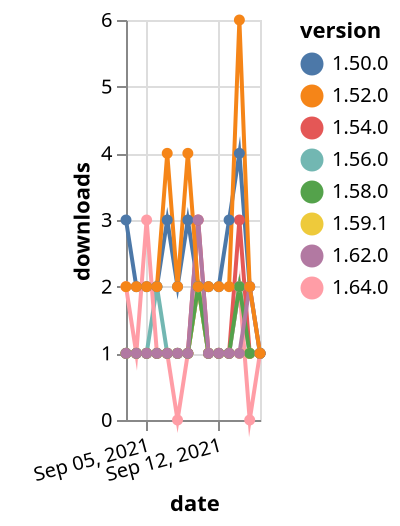 {"$schema": "https://vega.github.io/schema/vega-lite/v5.json", "description": "A simple bar chart with embedded data.", "data": {"values": [{"date": "2021-09-03", "total": 210, "delta": 1, "version": "1.56.0"}, {"date": "2021-09-04", "total": 211, "delta": 1, "version": "1.56.0"}, {"date": "2021-09-05", "total": 212, "delta": 1, "version": "1.56.0"}, {"date": "2021-09-06", "total": 214, "delta": 2, "version": "1.56.0"}, {"date": "2021-09-07", "total": 215, "delta": 1, "version": "1.56.0"}, {"date": "2021-09-08", "total": 216, "delta": 1, "version": "1.56.0"}, {"date": "2021-09-09", "total": 217, "delta": 1, "version": "1.56.0"}, {"date": "2021-09-10", "total": 219, "delta": 2, "version": "1.56.0"}, {"date": "2021-09-11", "total": 220, "delta": 1, "version": "1.56.0"}, {"date": "2021-09-12", "total": 221, "delta": 1, "version": "1.56.0"}, {"date": "2021-09-13", "total": 222, "delta": 1, "version": "1.56.0"}, {"date": "2021-09-14", "total": 224, "delta": 2, "version": "1.56.0"}, {"date": "2021-09-15", "total": 225, "delta": 1, "version": "1.56.0"}, {"date": "2021-09-16", "total": 226, "delta": 1, "version": "1.56.0"}, {"date": "2021-09-03", "total": 124, "delta": 2, "version": "1.64.0"}, {"date": "2021-09-04", "total": 125, "delta": 1, "version": "1.64.0"}, {"date": "2021-09-05", "total": 128, "delta": 3, "version": "1.64.0"}, {"date": "2021-09-06", "total": 129, "delta": 1, "version": "1.64.0"}, {"date": "2021-09-07", "total": 130, "delta": 1, "version": "1.64.0"}, {"date": "2021-09-08", "total": 130, "delta": 0, "version": "1.64.0"}, {"date": "2021-09-09", "total": 131, "delta": 1, "version": "1.64.0"}, {"date": "2021-09-10", "total": 133, "delta": 2, "version": "1.64.0"}, {"date": "2021-09-11", "total": 134, "delta": 1, "version": "1.64.0"}, {"date": "2021-09-12", "total": 135, "delta": 1, "version": "1.64.0"}, {"date": "2021-09-13", "total": 136, "delta": 1, "version": "1.64.0"}, {"date": "2021-09-14", "total": 138, "delta": 2, "version": "1.64.0"}, {"date": "2021-09-15", "total": 138, "delta": 0, "version": "1.64.0"}, {"date": "2021-09-16", "total": 139, "delta": 1, "version": "1.64.0"}, {"date": "2021-09-03", "total": 418, "delta": 1, "version": "1.54.0"}, {"date": "2021-09-04", "total": 419, "delta": 1, "version": "1.54.0"}, {"date": "2021-09-05", "total": 420, "delta": 1, "version": "1.54.0"}, {"date": "2021-09-06", "total": 421, "delta": 1, "version": "1.54.0"}, {"date": "2021-09-07", "total": 422, "delta": 1, "version": "1.54.0"}, {"date": "2021-09-08", "total": 423, "delta": 1, "version": "1.54.0"}, {"date": "2021-09-09", "total": 424, "delta": 1, "version": "1.54.0"}, {"date": "2021-09-10", "total": 427, "delta": 3, "version": "1.54.0"}, {"date": "2021-09-11", "total": 428, "delta": 1, "version": "1.54.0"}, {"date": "2021-09-12", "total": 429, "delta": 1, "version": "1.54.0"}, {"date": "2021-09-13", "total": 430, "delta": 1, "version": "1.54.0"}, {"date": "2021-09-14", "total": 433, "delta": 3, "version": "1.54.0"}, {"date": "2021-09-15", "total": 434, "delta": 1, "version": "1.54.0"}, {"date": "2021-09-16", "total": 435, "delta": 1, "version": "1.54.0"}, {"date": "2021-09-03", "total": 164, "delta": 1, "version": "1.59.1"}, {"date": "2021-09-04", "total": 165, "delta": 1, "version": "1.59.1"}, {"date": "2021-09-05", "total": 166, "delta": 1, "version": "1.59.1"}, {"date": "2021-09-06", "total": 167, "delta": 1, "version": "1.59.1"}, {"date": "2021-09-07", "total": 168, "delta": 1, "version": "1.59.1"}, {"date": "2021-09-08", "total": 169, "delta": 1, "version": "1.59.1"}, {"date": "2021-09-09", "total": 170, "delta": 1, "version": "1.59.1"}, {"date": "2021-09-10", "total": 172, "delta": 2, "version": "1.59.1"}, {"date": "2021-09-11", "total": 173, "delta": 1, "version": "1.59.1"}, {"date": "2021-09-12", "total": 174, "delta": 1, "version": "1.59.1"}, {"date": "2021-09-13", "total": 175, "delta": 1, "version": "1.59.1"}, {"date": "2021-09-14", "total": 176, "delta": 1, "version": "1.59.1"}, {"date": "2021-09-15", "total": 177, "delta": 1, "version": "1.59.1"}, {"date": "2021-09-16", "total": 178, "delta": 1, "version": "1.59.1"}, {"date": "2021-09-03", "total": 197, "delta": 1, "version": "1.58.0"}, {"date": "2021-09-04", "total": 198, "delta": 1, "version": "1.58.0"}, {"date": "2021-09-05", "total": 199, "delta": 1, "version": "1.58.0"}, {"date": "2021-09-06", "total": 200, "delta": 1, "version": "1.58.0"}, {"date": "2021-09-07", "total": 201, "delta": 1, "version": "1.58.0"}, {"date": "2021-09-08", "total": 202, "delta": 1, "version": "1.58.0"}, {"date": "2021-09-09", "total": 203, "delta": 1, "version": "1.58.0"}, {"date": "2021-09-10", "total": 205, "delta": 2, "version": "1.58.0"}, {"date": "2021-09-11", "total": 206, "delta": 1, "version": "1.58.0"}, {"date": "2021-09-12", "total": 207, "delta": 1, "version": "1.58.0"}, {"date": "2021-09-13", "total": 208, "delta": 1, "version": "1.58.0"}, {"date": "2021-09-14", "total": 210, "delta": 2, "version": "1.58.0"}, {"date": "2021-09-15", "total": 211, "delta": 1, "version": "1.58.0"}, {"date": "2021-09-16", "total": 212, "delta": 1, "version": "1.58.0"}, {"date": "2021-09-03", "total": 2353, "delta": 3, "version": "1.50.0"}, {"date": "2021-09-04", "total": 2355, "delta": 2, "version": "1.50.0"}, {"date": "2021-09-05", "total": 2357, "delta": 2, "version": "1.50.0"}, {"date": "2021-09-06", "total": 2359, "delta": 2, "version": "1.50.0"}, {"date": "2021-09-07", "total": 2362, "delta": 3, "version": "1.50.0"}, {"date": "2021-09-08", "total": 2364, "delta": 2, "version": "1.50.0"}, {"date": "2021-09-09", "total": 2367, "delta": 3, "version": "1.50.0"}, {"date": "2021-09-10", "total": 2369, "delta": 2, "version": "1.50.0"}, {"date": "2021-09-11", "total": 2371, "delta": 2, "version": "1.50.0"}, {"date": "2021-09-12", "total": 2373, "delta": 2, "version": "1.50.0"}, {"date": "2021-09-13", "total": 2376, "delta": 3, "version": "1.50.0"}, {"date": "2021-09-14", "total": 2380, "delta": 4, "version": "1.50.0"}, {"date": "2021-09-15", "total": 2382, "delta": 2, "version": "1.50.0"}, {"date": "2021-09-16", "total": 2383, "delta": 1, "version": "1.50.0"}, {"date": "2021-09-03", "total": 192, "delta": 1, "version": "1.62.0"}, {"date": "2021-09-04", "total": 193, "delta": 1, "version": "1.62.0"}, {"date": "2021-09-05", "total": 194, "delta": 1, "version": "1.62.0"}, {"date": "2021-09-06", "total": 195, "delta": 1, "version": "1.62.0"}, {"date": "2021-09-07", "total": 196, "delta": 1, "version": "1.62.0"}, {"date": "2021-09-08", "total": 197, "delta": 1, "version": "1.62.0"}, {"date": "2021-09-09", "total": 198, "delta": 1, "version": "1.62.0"}, {"date": "2021-09-10", "total": 201, "delta": 3, "version": "1.62.0"}, {"date": "2021-09-11", "total": 202, "delta": 1, "version": "1.62.0"}, {"date": "2021-09-12", "total": 203, "delta": 1, "version": "1.62.0"}, {"date": "2021-09-13", "total": 204, "delta": 1, "version": "1.62.0"}, {"date": "2021-09-14", "total": 205, "delta": 1, "version": "1.62.0"}, {"date": "2021-09-15", "total": 207, "delta": 2, "version": "1.62.0"}, {"date": "2021-09-16", "total": 208, "delta": 1, "version": "1.62.0"}, {"date": "2021-09-03", "total": 2480, "delta": 2, "version": "1.52.0"}, {"date": "2021-09-04", "total": 2482, "delta": 2, "version": "1.52.0"}, {"date": "2021-09-05", "total": 2484, "delta": 2, "version": "1.52.0"}, {"date": "2021-09-06", "total": 2486, "delta": 2, "version": "1.52.0"}, {"date": "2021-09-07", "total": 2490, "delta": 4, "version": "1.52.0"}, {"date": "2021-09-08", "total": 2492, "delta": 2, "version": "1.52.0"}, {"date": "2021-09-09", "total": 2496, "delta": 4, "version": "1.52.0"}, {"date": "2021-09-10", "total": 2498, "delta": 2, "version": "1.52.0"}, {"date": "2021-09-11", "total": 2500, "delta": 2, "version": "1.52.0"}, {"date": "2021-09-12", "total": 2502, "delta": 2, "version": "1.52.0"}, {"date": "2021-09-13", "total": 2504, "delta": 2, "version": "1.52.0"}, {"date": "2021-09-14", "total": 2510, "delta": 6, "version": "1.52.0"}, {"date": "2021-09-15", "total": 2512, "delta": 2, "version": "1.52.0"}, {"date": "2021-09-16", "total": 2513, "delta": 1, "version": "1.52.0"}]}, "width": "container", "mark": {"type": "line", "point": {"filled": true}}, "encoding": {"x": {"field": "date", "type": "temporal", "timeUnit": "yearmonthdate", "title": "date", "axis": {"labelAngle": -15}}, "y": {"field": "delta", "type": "quantitative", "title": "downloads"}, "color": {"field": "version", "type": "nominal"}, "tooltip": {"field": "delta"}}}